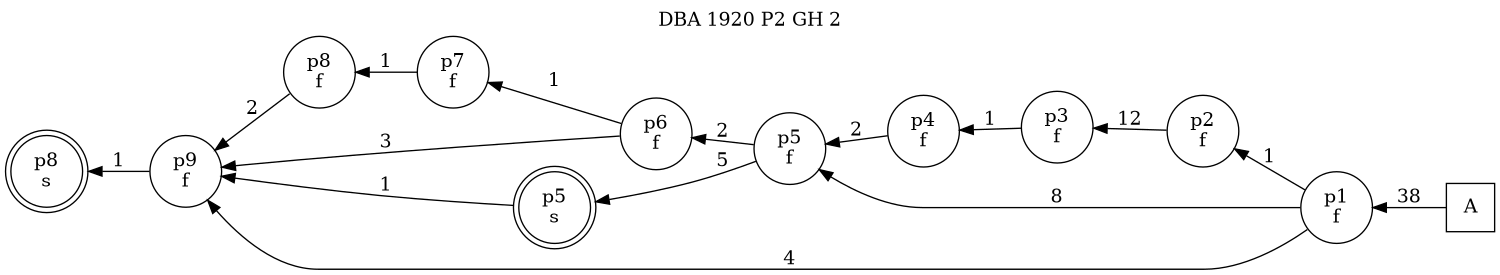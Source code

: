 digraph DBA_1920_P2_GH_2_GOOD {
labelloc="tl"
label= " DBA 1920 P2 GH 2 "
rankdir="RL";
graph [ size=" 10 , 10 !"]

"A" [shape="square" label="A"]
"p1_f" [shape="circle" label="p1
f"]
"p2_f" [shape="circle" label="p2
f"]
"p3_f" [shape="circle" label="p3
f"]
"p4_f" [shape="circle" label="p4
f"]
"p5_f" [shape="circle" label="p5
f"]
"p6_f" [shape="circle" label="p6
f"]
"p7_f" [shape="circle" label="p7
f"]
"p8_f" [shape="circle" label="p8
f"]
"p9_f" [shape="circle" label="p9
f"]
"p5_s" [shape="doublecircle" label="p5
s"]
"p8_s" [shape="doublecircle" label="p8
s"]
"A" -> "p1_f" [ label=38]
"p1_f" -> "p2_f" [ label=1]
"p1_f" -> "p5_f" [ label=8]
"p1_f" -> "p9_f" [ label=4]
"p2_f" -> "p3_f" [ label=12]
"p3_f" -> "p4_f" [ label=1]
"p4_f" -> "p5_f" [ label=2]
"p5_f" -> "p6_f" [ label=2]
"p5_f" -> "p5_s" [ label=5]
"p6_f" -> "p7_f" [ label=1]
"p6_f" -> "p9_f" [ label=3]
"p7_f" -> "p8_f" [ label=1]
"p8_f" -> "p9_f" [ label=2]
"p9_f" -> "p8_s" [ label=1]
"p5_s" -> "p9_f" [ label=1]
}

